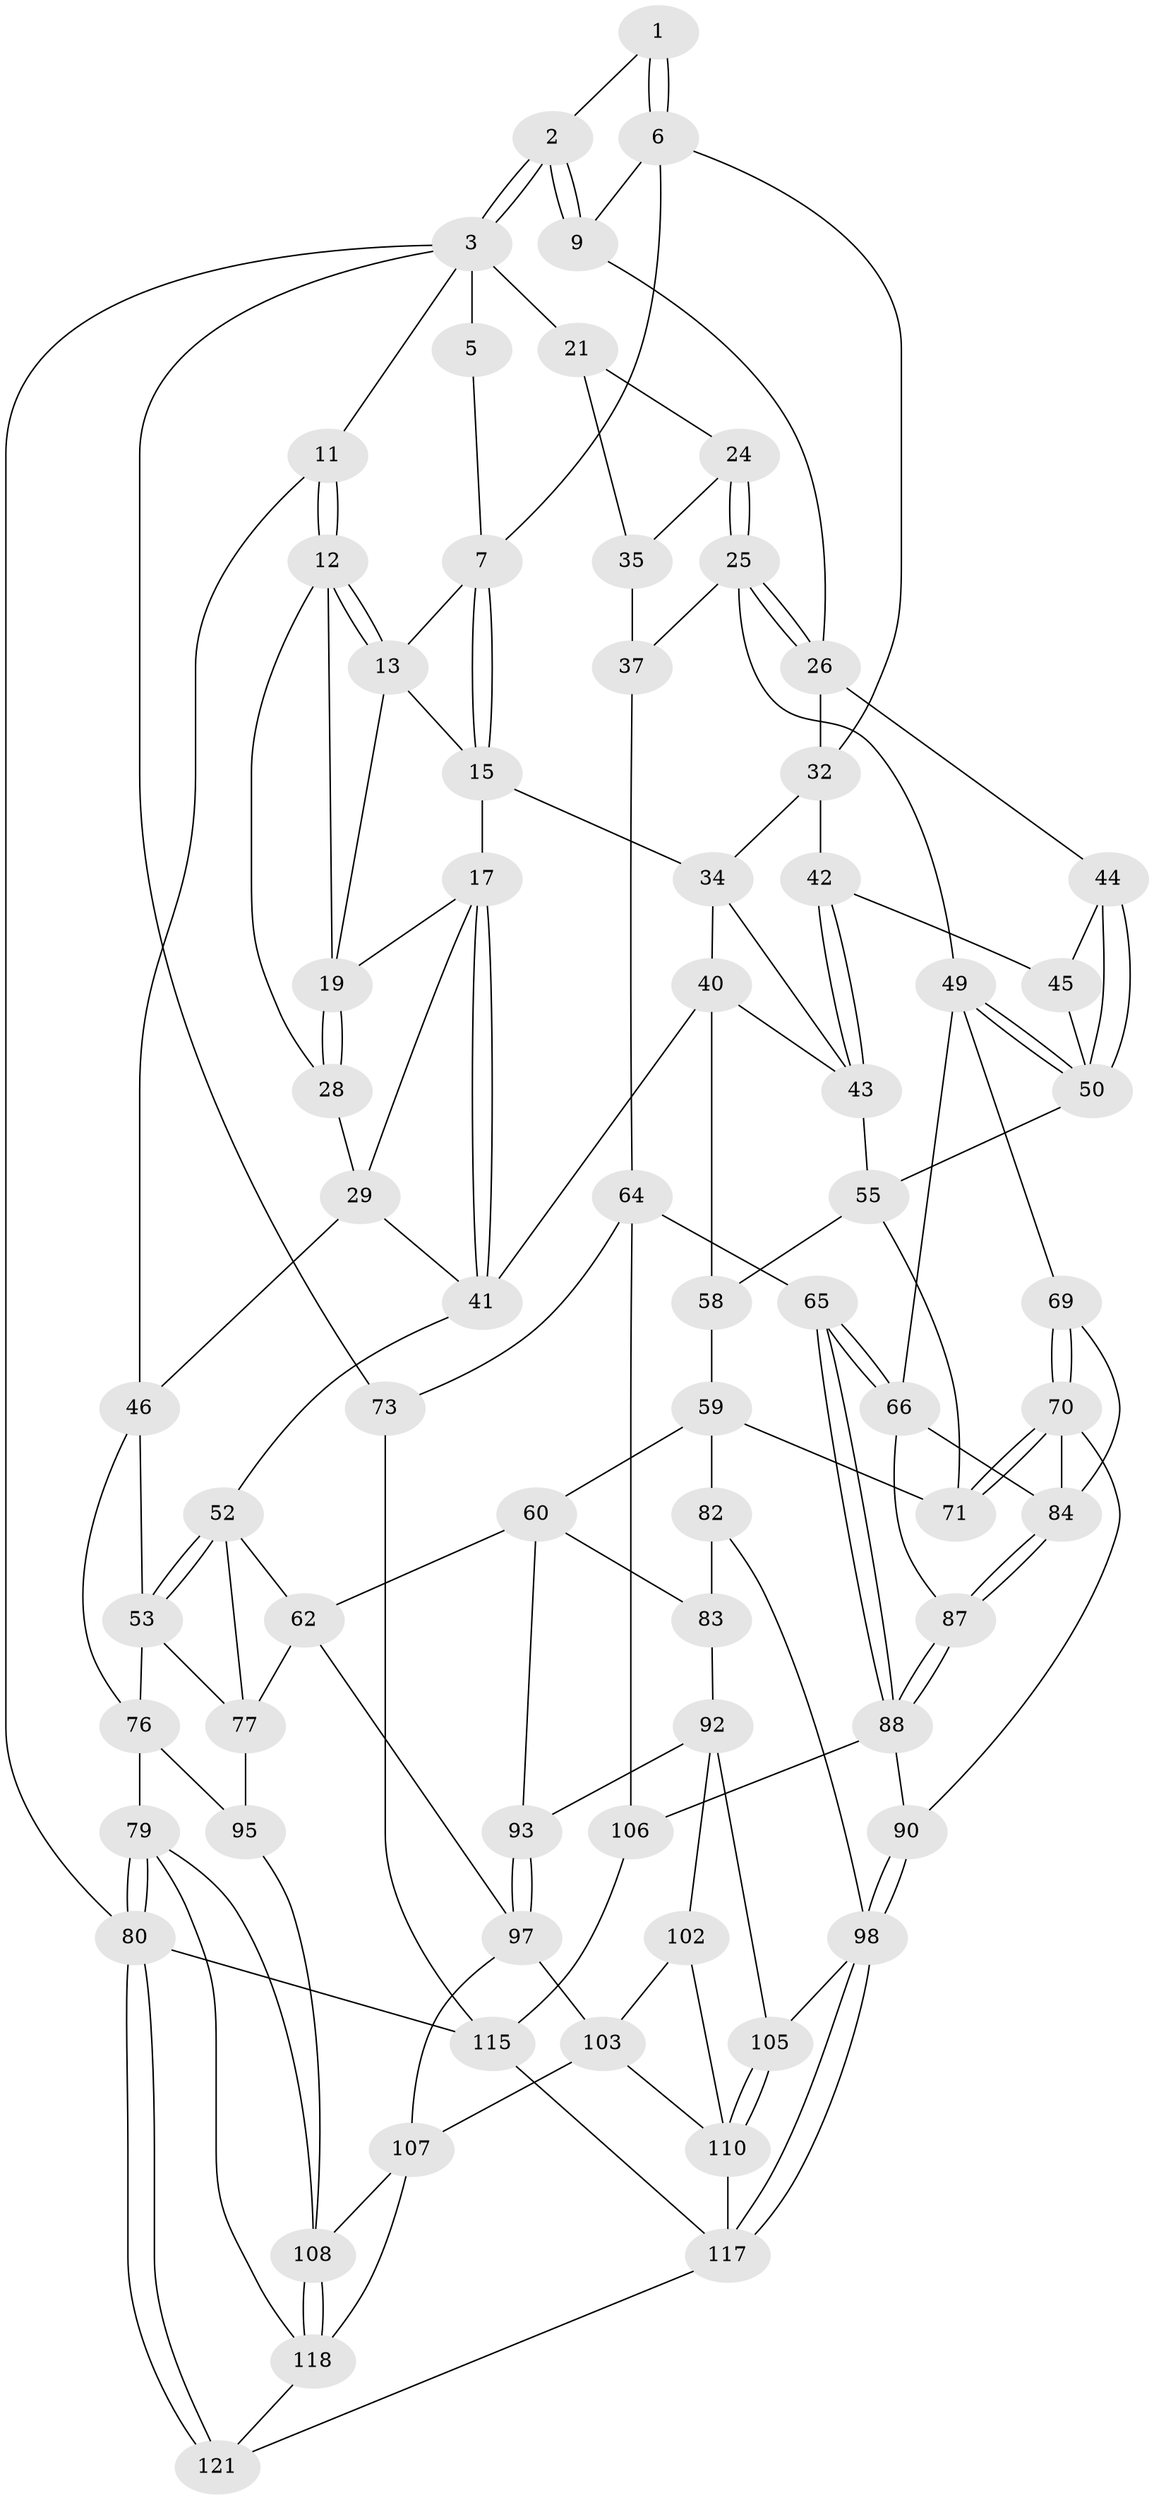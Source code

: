 // original degree distribution, {3: 0.03305785123966942, 5: 0.512396694214876, 6: 0.23140495867768596, 4: 0.2231404958677686}
// Generated by graph-tools (version 1.1) at 2025/11/02/27/25 16:11:51]
// undirected, 72 vertices, 157 edges
graph export_dot {
graph [start="1"]
  node [color=gray90,style=filled];
  1 [pos="+0.44562869341812167+0"];
  2 [pos="+0.5499510003697364+0"];
  3 [pos="+1+0",super="+4"];
  5 [pos="+0.40012352837624054+0"];
  6 [pos="+0.4364917891705263+0.13279586530278065",super="+10"];
  7 [pos="+0.384021240479789+0.16264750738659822",super="+8"];
  9 [pos="+0.5969153397787293+0.12044252470129252",super="+23"];
  11 [pos="+0+0"];
  12 [pos="+0+0",super="+27"];
  13 [pos="+0.19832069570400798+0.0964910215919552",super="+14"];
  15 [pos="+0.3793403951703762+0.18115557148776174",super="+16"];
  17 [pos="+0.29337334742842713+0.2516698582937162",super="+18"];
  19 [pos="+0.1813636485401671+0.18332278235899666",super="+20"];
  21 [pos="+0.7261182305987657+0.11676287753237921",super="+22"];
  24 [pos="+0.7634556923678418+0.23679898964611706"];
  25 [pos="+0.7393505258002271+0.2855445840973015",super="+38"];
  26 [pos="+0.7111104500437151+0.2716607802613798",super="+31"];
  28 [pos="+0.12221116531372035+0.2614142984843894"];
  29 [pos="+0.18604946869345615+0.3167471920315871",super="+30"];
  32 [pos="+0.5897584957586317+0.20615510120071073",super="+33"];
  34 [pos="+0.43490827006438226+0.2441237099770408",super="+39"];
  35 [pos="+0.9114506608643369+0.16312060323533803",super="+36"];
  37 [pos="+0.8228980931947769+0.32826386991078327",super="+51"];
  40 [pos="+0.2814881719499466+0.3308540909995416",super="+57"];
  41 [pos="+0.2747864069710724+0.3297397958825579",super="+48"];
  42 [pos="+0.49333168603728156+0.35613584353080796"];
  43 [pos="+0.4594427150270225+0.3698468765819651",super="+56"];
  44 [pos="+0.5915679697034408+0.3137945891219618"];
  45 [pos="+0.5427983445088336+0.3663948104846015"];
  46 [pos="+0.0010642818978446324+0.34379687859211694",super="+47"];
  49 [pos="+0.7542953724537341+0.3852082281473528",super="+68"];
  50 [pos="+0.6593406258022705+0.37055330703794176",super="+54"];
  52 [pos="+0.2368805181675549+0.48402774076096766",super="+63"];
  53 [pos="+0.09396461703058148+0.4326147588891864",super="+75"];
  55 [pos="+0.5705108047408463+0.4684947981287626",super="+72"];
  58 [pos="+0.41442466786572174+0.4685193062430574"];
  59 [pos="+0.3953621560120247+0.49157689755632655",super="+81"];
  60 [pos="+0.39006957568261946+0.4971249902192244",super="+61"];
  62 [pos="+0.27505745981815477+0.5244634604624879",super="+96"];
  64 [pos="+1+0.4959089052212236",super="+74"];
  65 [pos="+1+0.4997973360722174"];
  66 [pos="+0.9178399980852785+0.502340182124069",super="+67"];
  69 [pos="+0.6640559449209528+0.5225931548568327"];
  70 [pos="+0.6229317908910295+0.5449735715196936",super="+86"];
  71 [pos="+0.605506866081207+0.549903006043681"];
  73 [pos="+1+0.7912351418836628"];
  76 [pos="+0+0.5189293487281521",super="+78"];
  77 [pos="+0.11865775436627876+0.5770067237548488",super="+94"];
  79 [pos="+0+1",super="+113"];
  80 [pos="+0+1"];
  82 [pos="+0.5947750408033405+0.5686607595594175",super="+100"];
  83 [pos="+0.47936094030687626+0.588482038499751",super="+91"];
  84 [pos="+0.778265127596509+0.5926629392086915",super="+85"];
  87 [pos="+0.8113417343581409+0.6718395924970962"];
  88 [pos="+0.8016326881357401+0.7589064426297509",super="+89"];
  90 [pos="+0.7939127254203041+0.7712288486371713"];
  92 [pos="+0.3904581985913888+0.6669803708607649",super="+101"];
  93 [pos="+0.3611201193178551+0.6530192018913451"];
  95 [pos="+0.008335005572182636+0.6923252434992067"];
  97 [pos="+0.25253649193128036+0.7497582024843321",super="+104"];
  98 [pos="+0.6650702578854195+0.8080474816967957",super="+99"];
  102 [pos="+0.38725631710413205+0.786498791470414"];
  103 [pos="+0.3341805138189065+0.7996005734093645",super="+112"];
  105 [pos="+0.5470938527125678+0.8178107614720601"];
  106 [pos="+0.8079650382884516+0.7790860148920127"];
  107 [pos="+0.24255644104539886+0.8248860060763796",super="+114"];
  108 [pos="+0.1997151069071984+0.8414700352535173",super="+109"];
  110 [pos="+0.4919783977387643+0.9130892240259341",super="+111"];
  115 [pos="+0.880917798079089+0.9315550756993124",super="+116"];
  117 [pos="+0.7312542173949266+1",super="+120"];
  118 [pos="+0.16229603941329426+0.931050239395533",super="+119"];
  121 [pos="+0.29416811093049744+1"];
  1 -- 2;
  1 -- 6;
  1 -- 6;
  2 -- 3;
  2 -- 3;
  2 -- 9;
  2 -- 9;
  3 -- 73;
  3 -- 80;
  3 -- 11;
  3 -- 5;
  3 -- 21;
  5 -- 7;
  6 -- 7;
  6 -- 32;
  6 -- 9;
  7 -- 15;
  7 -- 15;
  7 -- 13;
  9 -- 26;
  11 -- 12;
  11 -- 12;
  11 -- 46;
  12 -- 13;
  12 -- 13;
  12 -- 28;
  12 -- 19;
  13 -- 19;
  13 -- 15;
  15 -- 34;
  15 -- 17;
  17 -- 41;
  17 -- 41;
  17 -- 19;
  17 -- 29;
  19 -- 28;
  19 -- 28;
  21 -- 24;
  21 -- 35;
  24 -- 25;
  24 -- 25;
  24 -- 35;
  25 -- 26;
  25 -- 26;
  25 -- 37;
  25 -- 49;
  26 -- 32;
  26 -- 44;
  28 -- 29;
  29 -- 46;
  29 -- 41;
  32 -- 34;
  32 -- 42;
  34 -- 40;
  34 -- 43;
  35 -- 37 [weight=2];
  37 -- 64;
  40 -- 41;
  40 -- 58;
  40 -- 43;
  41 -- 52;
  42 -- 43;
  42 -- 43;
  42 -- 45;
  43 -- 55;
  44 -- 45;
  44 -- 50;
  44 -- 50;
  45 -- 50;
  46 -- 53;
  46 -- 76;
  49 -- 50;
  49 -- 50;
  49 -- 69;
  49 -- 66;
  50 -- 55;
  52 -- 53;
  52 -- 53;
  52 -- 77;
  52 -- 62;
  53 -- 77;
  53 -- 76;
  55 -- 58;
  55 -- 71;
  58 -- 59;
  59 -- 60;
  59 -- 82;
  59 -- 71;
  60 -- 83;
  60 -- 93;
  60 -- 62;
  62 -- 97;
  62 -- 77;
  64 -- 65;
  64 -- 73;
  64 -- 106;
  65 -- 66;
  65 -- 66;
  65 -- 88;
  65 -- 88;
  66 -- 87;
  66 -- 84;
  69 -- 70;
  69 -- 70;
  69 -- 84;
  70 -- 71;
  70 -- 71;
  70 -- 90;
  70 -- 84;
  73 -- 115 [weight=2];
  76 -- 79;
  76 -- 95;
  77 -- 95;
  79 -- 80;
  79 -- 80;
  79 -- 108;
  79 -- 118;
  80 -- 121;
  80 -- 121;
  80 -- 115;
  82 -- 83 [weight=2];
  82 -- 98;
  83 -- 92;
  84 -- 87;
  84 -- 87;
  87 -- 88;
  87 -- 88;
  88 -- 90;
  88 -- 106;
  90 -- 98;
  90 -- 98;
  92 -- 93;
  92 -- 105;
  92 -- 102;
  93 -- 97;
  93 -- 97;
  95 -- 108;
  97 -- 107;
  97 -- 103;
  98 -- 117;
  98 -- 117;
  98 -- 105;
  102 -- 103;
  102 -- 110;
  103 -- 110;
  103 -- 107;
  105 -- 110;
  105 -- 110;
  106 -- 115;
  107 -- 108;
  107 -- 118;
  108 -- 118;
  108 -- 118;
  110 -- 117;
  115 -- 117;
  117 -- 121;
  118 -- 121;
}
